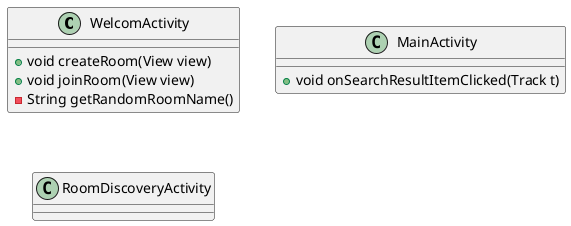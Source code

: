 @startuml
class WelcomActivity {
    + void createRoom(View view)
    + void joinRoom(View view)
    - String getRandomRoomName()
}
class MainActivity {
    + void onSearchResultItemClicked(Track t)
}

class RoomDiscoveryActivity 

@enduml
